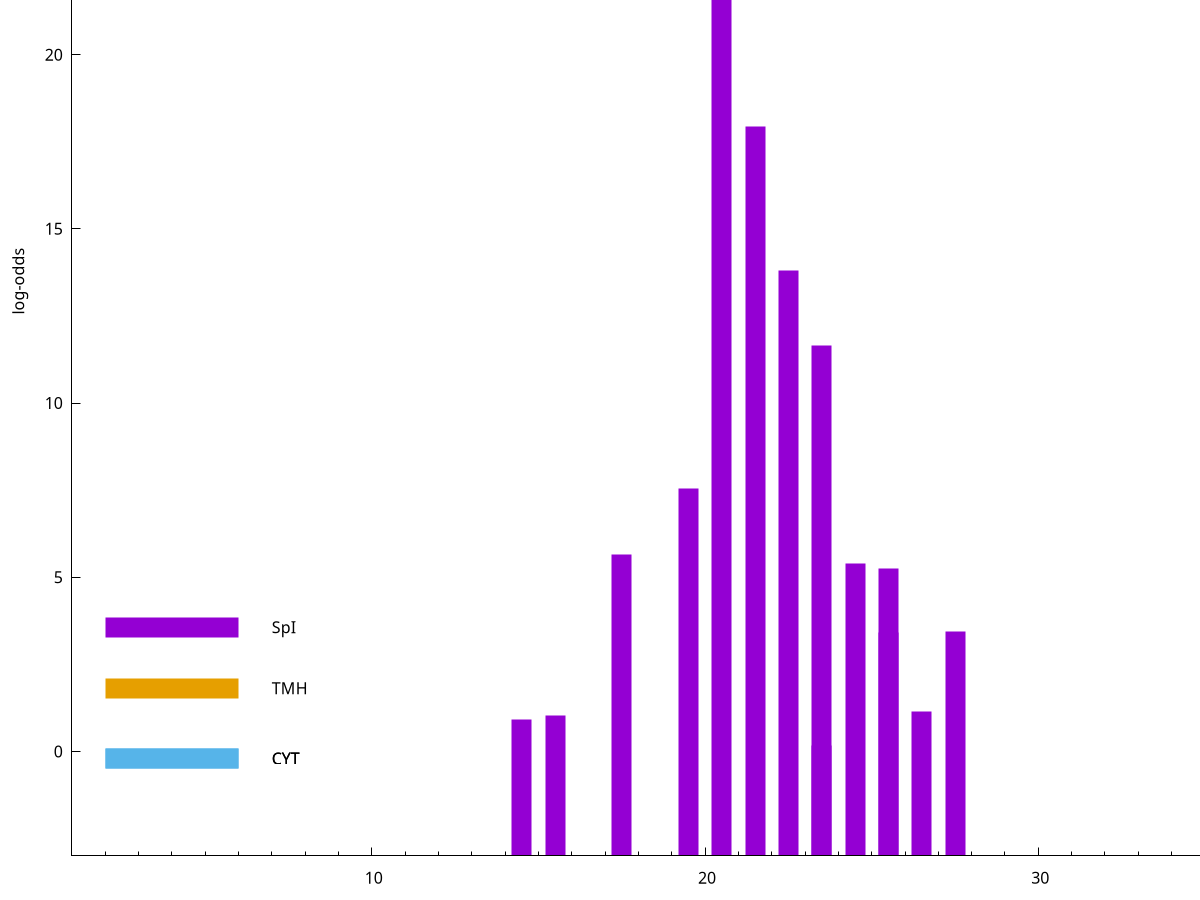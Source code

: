 set title "LipoP predictions for SRR4017833.gff"
set size 2., 1.4
set xrange [1:70] 
set mxtics 10
set yrange [-3:30]
set y2range [0:33]
set ylabel "log-odds"
set term postscript eps color solid "Helvetica" 30
set output "SRR4017833.gff138.eps"
set arrow from 2,26.9384 to 6,26.9384 nohead lt 1 lw 20
set label "SpI" at 7,26.9384
set arrow from 2,3.56576 to 6,3.56576 nohead lt 1 lw 20
set label "SpI" at 7,3.56576
set arrow from 2,1.81112 to 6,1.81112 nohead lt 4 lw 20
set label "TMH" at 7,1.81112
set arrow from 2,-0.200913 to 6,-0.200913 nohead lt 3 lw 20
set label "CYT" at 7,-0.200913
set arrow from 2,-0.200913 to 6,-0.200913 nohead lt 3 lw 20
set label "CYT" at 7,-0.200913
set arrow from 2,26.9384 to 6,26.9384 nohead lt 1 lw 20
set label "SpI" at 7,26.9384
# NOTE: The scores below are the log-odds scores with the threshold
# NOTE: subtracted (a hack to make gnuplot make the histogram all
# NOTE: look nice).
plot "-" axes x1y2 title "" with impulses lt 1 lw 20
20.500000 29.935300
21.500000 20.933200
22.500000 16.799300
23.500000 14.651400
19.500000 10.560970
17.500000 8.653380
24.500000 8.381460
25.500000 8.263150
27.500000 6.430710
25.500000 6.408930
26.500000 4.141520
15.500000 4.019470
14.500000 3.910242
23.500000 3.161756
e
exit
